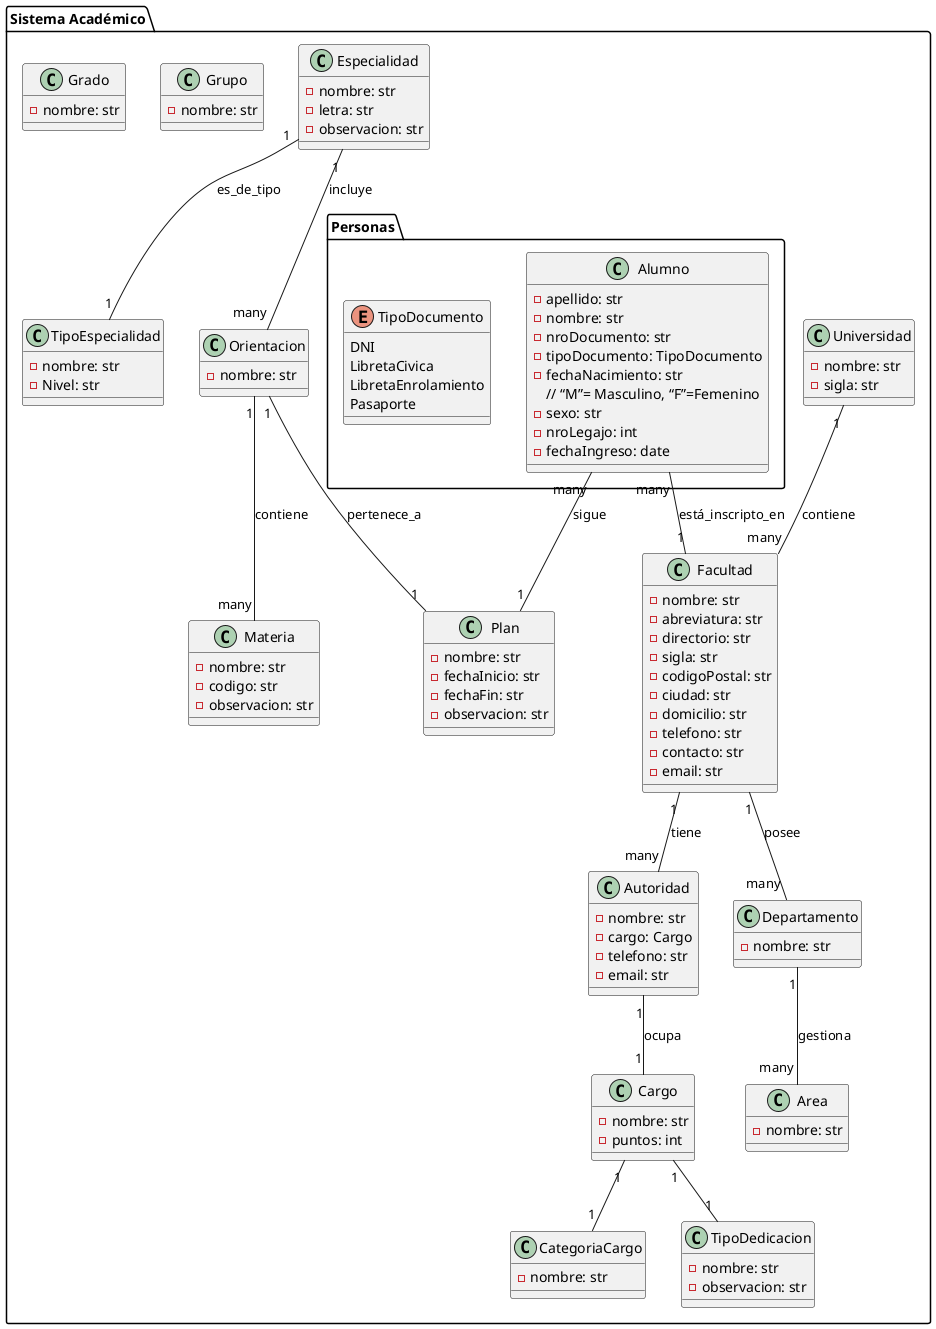     @startuml Diagrama de Clases de sysacad
    package "Sistema Académico"{
        package "Personas"{
            class Alumno {
                - apellido: str
                - nombre: str
                - nroDocumento: str
                - tipoDocumento: TipoDocumento
                - fechaNacimiento: str
                // “M”= Masculino, “F”=Femenino
                - sexo: str
                - nroLegajo: int
                - fechaIngreso: date
            }

            enum TipoDocumento {
                DNI
                LibretaCivica
                LibretaEnrolamiento
                Pasaporte
            }
        }

        class Universidad {
            -nombre: str
            -sigla: str
        }

        class Facultad {
            -nombre: str
            -abreviatura: str
            -directorio: str
            -sigla: str
            -codigoPostal: str
            -ciudad: str
            -domicilio: str
            -telefono: str
            -contacto: str
            -email: str
        }

        class Autoridad {
            -nombre: str
            -cargo: Cargo
            -telefono: str
            -email: str
        }

        class Area {
            - nombre: str
        }

        class Especialidad {
            - nombre: str
            - letra: str
            - observacion: str
        }

        class TipoEspecialidad {
            - nombre: str
            - Nivel: str
        }

        class Grupo {
            - nombre: str
        }

        class Plan {
            - nombre: str
            - fechaInicio: str
            - fechaFin: str
            - observacion: str
        }

        class Orientacion {
            - nombre: str
        }

        class Grado {
            - nombre: str
        }

        class Cargo {
            - nombre: str
            - puntos: int
            
        }
        
        class CategoriaCargo {
            - nombre: str
        } 
    
        class Materia {
            - nombre: str
            - codigo: str
            - observacion: str
        }

        class TipoDedicacion {
            - nombre: str
            - observacion: str
        }

        class Departamento {
            - nombre: str
        }


    Universidad "1" -- "many" Facultad : contiene
    Facultad "1" -- "many" Autoridad : tiene
    Autoridad "1" -- "1" Cargo : ocupa
    Cargo "1" -- "1" CategoriaCargo
    Cargo "1" -- "1" TipoDedicacion

    Facultad "1" -- "many" Departamento : posee
    Departamento "1" -- "many" Area : gestiona

    Especialidad "1" -- "1" TipoEspecialidad : es_de_tipo
    Especialidad "1" -- "many" Orientacion : incluye
    Orientacion "1" -- "1" Plan : pertenece_a
    Orientacion "1" -- "many" Materia : contiene

    Alumno "many" -- "1" Plan : sigue
    Alumno "many" -- "1" Facultad : está_inscripto_en
    }
    @enduml